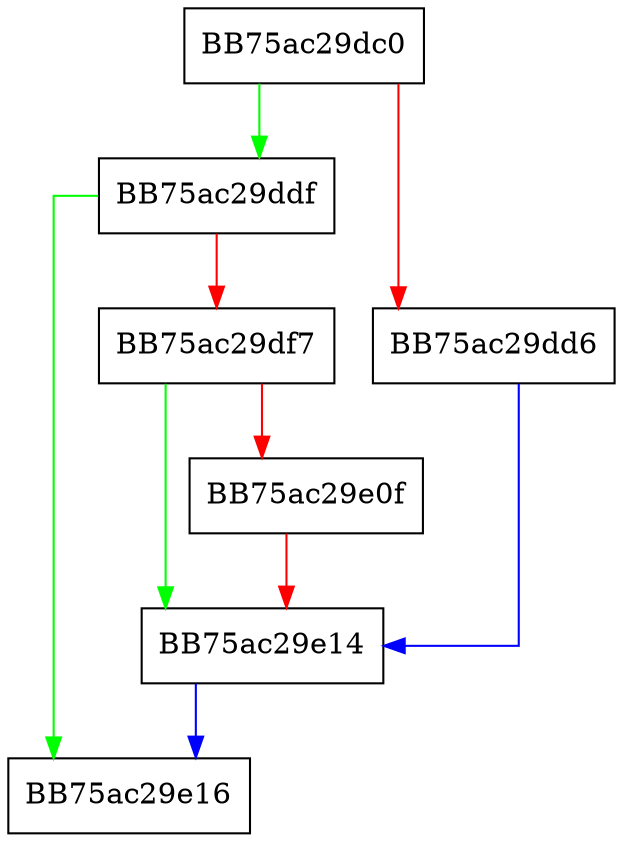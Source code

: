 digraph GetSize {
  node [shape="box"];
  graph [splines=ortho];
  BB75ac29dc0 -> BB75ac29ddf [color="green"];
  BB75ac29dc0 -> BB75ac29dd6 [color="red"];
  BB75ac29dd6 -> BB75ac29e14 [color="blue"];
  BB75ac29ddf -> BB75ac29e16 [color="green"];
  BB75ac29ddf -> BB75ac29df7 [color="red"];
  BB75ac29df7 -> BB75ac29e14 [color="green"];
  BB75ac29df7 -> BB75ac29e0f [color="red"];
  BB75ac29e0f -> BB75ac29e14 [color="red"];
  BB75ac29e14 -> BB75ac29e16 [color="blue"];
}